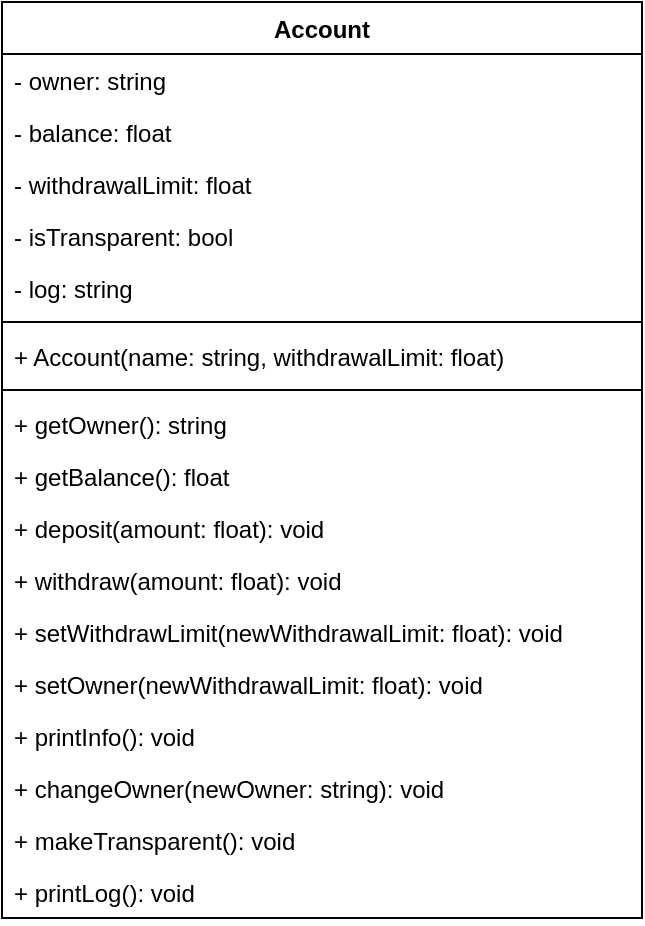 <mxfile version="20.7.4" type="device"><diagram id="8WPgk5RkbYt6LOIdNedC" name="Stránka-1"><mxGraphModel dx="583" dy="345" grid="1" gridSize="10" guides="1" tooltips="1" connect="1" arrows="1" fold="1" page="1" pageScale="1" pageWidth="827" pageHeight="1169" math="0" shadow="0"><root><mxCell id="0"/><mxCell id="1" parent="0"/><mxCell id="NDdzsBbabVzOgieuySf1-1" value="Account" style="swimlane;fontStyle=1;align=center;verticalAlign=top;childLayout=stackLayout;horizontal=1;startSize=26;horizontalStack=0;resizeParent=1;resizeParentMax=0;resizeLast=0;collapsible=1;marginBottom=0;" vertex="1" parent="1"><mxGeometry x="240" y="160" width="320" height="458" as="geometry"/></mxCell><mxCell id="NDdzsBbabVzOgieuySf1-2" value="- owner: string" style="text;strokeColor=none;fillColor=none;align=left;verticalAlign=top;spacingLeft=4;spacingRight=4;overflow=hidden;rotatable=0;points=[[0,0.5],[1,0.5]];portConstraint=eastwest;" vertex="1" parent="NDdzsBbabVzOgieuySf1-1"><mxGeometry y="26" width="320" height="26" as="geometry"/></mxCell><mxCell id="NDdzsBbabVzOgieuySf1-6" value="- balance: float" style="text;strokeColor=none;fillColor=none;align=left;verticalAlign=top;spacingLeft=4;spacingRight=4;overflow=hidden;rotatable=0;points=[[0,0.5],[1,0.5]];portConstraint=eastwest;" vertex="1" parent="NDdzsBbabVzOgieuySf1-1"><mxGeometry y="52" width="320" height="26" as="geometry"/></mxCell><mxCell id="NDdzsBbabVzOgieuySf1-7" value="- withdrawalLimit: float" style="text;strokeColor=none;fillColor=none;align=left;verticalAlign=top;spacingLeft=4;spacingRight=4;overflow=hidden;rotatable=0;points=[[0,0.5],[1,0.5]];portConstraint=eastwest;" vertex="1" parent="NDdzsBbabVzOgieuySf1-1"><mxGeometry y="78" width="320" height="26" as="geometry"/></mxCell><mxCell id="NDdzsBbabVzOgieuySf1-8" value="- isTransparent: bool" style="text;strokeColor=none;fillColor=none;align=left;verticalAlign=top;spacingLeft=4;spacingRight=4;overflow=hidden;rotatable=0;points=[[0,0.5],[1,0.5]];portConstraint=eastwest;" vertex="1" parent="NDdzsBbabVzOgieuySf1-1"><mxGeometry y="104" width="320" height="26" as="geometry"/></mxCell><mxCell id="NDdzsBbabVzOgieuySf1-21" value="- log: string" style="text;strokeColor=none;fillColor=none;align=left;verticalAlign=top;spacingLeft=4;spacingRight=4;overflow=hidden;rotatable=0;points=[[0,0.5],[1,0.5]];portConstraint=eastwest;" vertex="1" parent="NDdzsBbabVzOgieuySf1-1"><mxGeometry y="130" width="320" height="26" as="geometry"/></mxCell><mxCell id="NDdzsBbabVzOgieuySf1-3" value="" style="line;strokeWidth=1;fillColor=none;align=left;verticalAlign=middle;spacingTop=-1;spacingLeft=3;spacingRight=3;rotatable=0;labelPosition=right;points=[];portConstraint=eastwest;strokeColor=inherit;" vertex="1" parent="NDdzsBbabVzOgieuySf1-1"><mxGeometry y="156" width="320" height="8" as="geometry"/></mxCell><mxCell id="NDdzsBbabVzOgieuySf1-4" value="+ Account(name: string, withdrawalLimit: float)" style="text;strokeColor=none;fillColor=none;align=left;verticalAlign=top;spacingLeft=4;spacingRight=4;overflow=hidden;rotatable=0;points=[[0,0.5],[1,0.5]];portConstraint=eastwest;" vertex="1" parent="NDdzsBbabVzOgieuySf1-1"><mxGeometry y="164" width="320" height="26" as="geometry"/></mxCell><mxCell id="NDdzsBbabVzOgieuySf1-12" value="" style="line;strokeWidth=1;fillColor=none;align=left;verticalAlign=middle;spacingTop=-1;spacingLeft=3;spacingRight=3;rotatable=0;labelPosition=right;points=[];portConstraint=eastwest;strokeColor=inherit;" vertex="1" parent="NDdzsBbabVzOgieuySf1-1"><mxGeometry y="190" width="320" height="8" as="geometry"/></mxCell><mxCell id="NDdzsBbabVzOgieuySf1-10" value="+ getOwner(): string" style="text;strokeColor=none;fillColor=none;align=left;verticalAlign=top;spacingLeft=4;spacingRight=4;overflow=hidden;rotatable=0;points=[[0,0.5],[1,0.5]];portConstraint=eastwest;" vertex="1" parent="NDdzsBbabVzOgieuySf1-1"><mxGeometry y="198" width="320" height="26" as="geometry"/></mxCell><mxCell id="NDdzsBbabVzOgieuySf1-13" value="+ getBalance(): float" style="text;strokeColor=none;fillColor=none;align=left;verticalAlign=top;spacingLeft=4;spacingRight=4;overflow=hidden;rotatable=0;points=[[0,0.5],[1,0.5]];portConstraint=eastwest;" vertex="1" parent="NDdzsBbabVzOgieuySf1-1"><mxGeometry y="224" width="320" height="26" as="geometry"/></mxCell><mxCell id="NDdzsBbabVzOgieuySf1-14" value="+ deposit(amount: float): void" style="text;strokeColor=none;fillColor=none;align=left;verticalAlign=top;spacingLeft=4;spacingRight=4;overflow=hidden;rotatable=0;points=[[0,0.5],[1,0.5]];portConstraint=eastwest;" vertex="1" parent="NDdzsBbabVzOgieuySf1-1"><mxGeometry y="250" width="320" height="26" as="geometry"/></mxCell><mxCell id="NDdzsBbabVzOgieuySf1-15" value="+ withdraw(amount: float): void" style="text;strokeColor=none;fillColor=none;align=left;verticalAlign=top;spacingLeft=4;spacingRight=4;overflow=hidden;rotatable=0;points=[[0,0.5],[1,0.5]];portConstraint=eastwest;" vertex="1" parent="NDdzsBbabVzOgieuySf1-1"><mxGeometry y="276" width="320" height="26" as="geometry"/></mxCell><mxCell id="NDdzsBbabVzOgieuySf1-16" value="+ setWithdrawLimit(newWithdrawalLimit: float): void" style="text;strokeColor=none;fillColor=none;align=left;verticalAlign=top;spacingLeft=4;spacingRight=4;overflow=hidden;rotatable=0;points=[[0,0.5],[1,0.5]];portConstraint=eastwest;" vertex="1" parent="NDdzsBbabVzOgieuySf1-1"><mxGeometry y="302" width="320" height="26" as="geometry"/></mxCell><mxCell id="NDdzsBbabVzOgieuySf1-20" value="+ setOwner(newWithdrawalLimit: float): void" style="text;strokeColor=none;fillColor=none;align=left;verticalAlign=top;spacingLeft=4;spacingRight=4;overflow=hidden;rotatable=0;points=[[0,0.5],[1,0.5]];portConstraint=eastwest;" vertex="1" parent="NDdzsBbabVzOgieuySf1-1"><mxGeometry y="328" width="320" height="26" as="geometry"/></mxCell><mxCell id="NDdzsBbabVzOgieuySf1-17" value="+ printInfo(): void" style="text;strokeColor=none;fillColor=none;align=left;verticalAlign=top;spacingLeft=4;spacingRight=4;overflow=hidden;rotatable=0;points=[[0,0.5],[1,0.5]];portConstraint=eastwest;" vertex="1" parent="NDdzsBbabVzOgieuySf1-1"><mxGeometry y="354" width="320" height="26" as="geometry"/></mxCell><mxCell id="NDdzsBbabVzOgieuySf1-18" value="+ changeOwner(newOwner: string): void" style="text;strokeColor=none;fillColor=none;align=left;verticalAlign=top;spacingLeft=4;spacingRight=4;overflow=hidden;rotatable=0;points=[[0,0.5],[1,0.5]];portConstraint=eastwest;" vertex="1" parent="NDdzsBbabVzOgieuySf1-1"><mxGeometry y="380" width="320" height="26" as="geometry"/></mxCell><mxCell id="NDdzsBbabVzOgieuySf1-19" value="+ makeTransparent(): void" style="text;strokeColor=none;fillColor=none;align=left;verticalAlign=top;spacingLeft=4;spacingRight=4;overflow=hidden;rotatable=0;points=[[0,0.5],[1,0.5]];portConstraint=eastwest;" vertex="1" parent="NDdzsBbabVzOgieuySf1-1"><mxGeometry y="406" width="320" height="26" as="geometry"/></mxCell><mxCell id="NDdzsBbabVzOgieuySf1-22" value="+ printLog(): void" style="text;strokeColor=none;fillColor=none;align=left;verticalAlign=top;spacingLeft=4;spacingRight=4;overflow=hidden;rotatable=0;points=[[0,0.5],[1,0.5]];portConstraint=eastwest;" vertex="1" parent="NDdzsBbabVzOgieuySf1-1"><mxGeometry y="432" width="320" height="26" as="geometry"/></mxCell></root></mxGraphModel></diagram></mxfile>